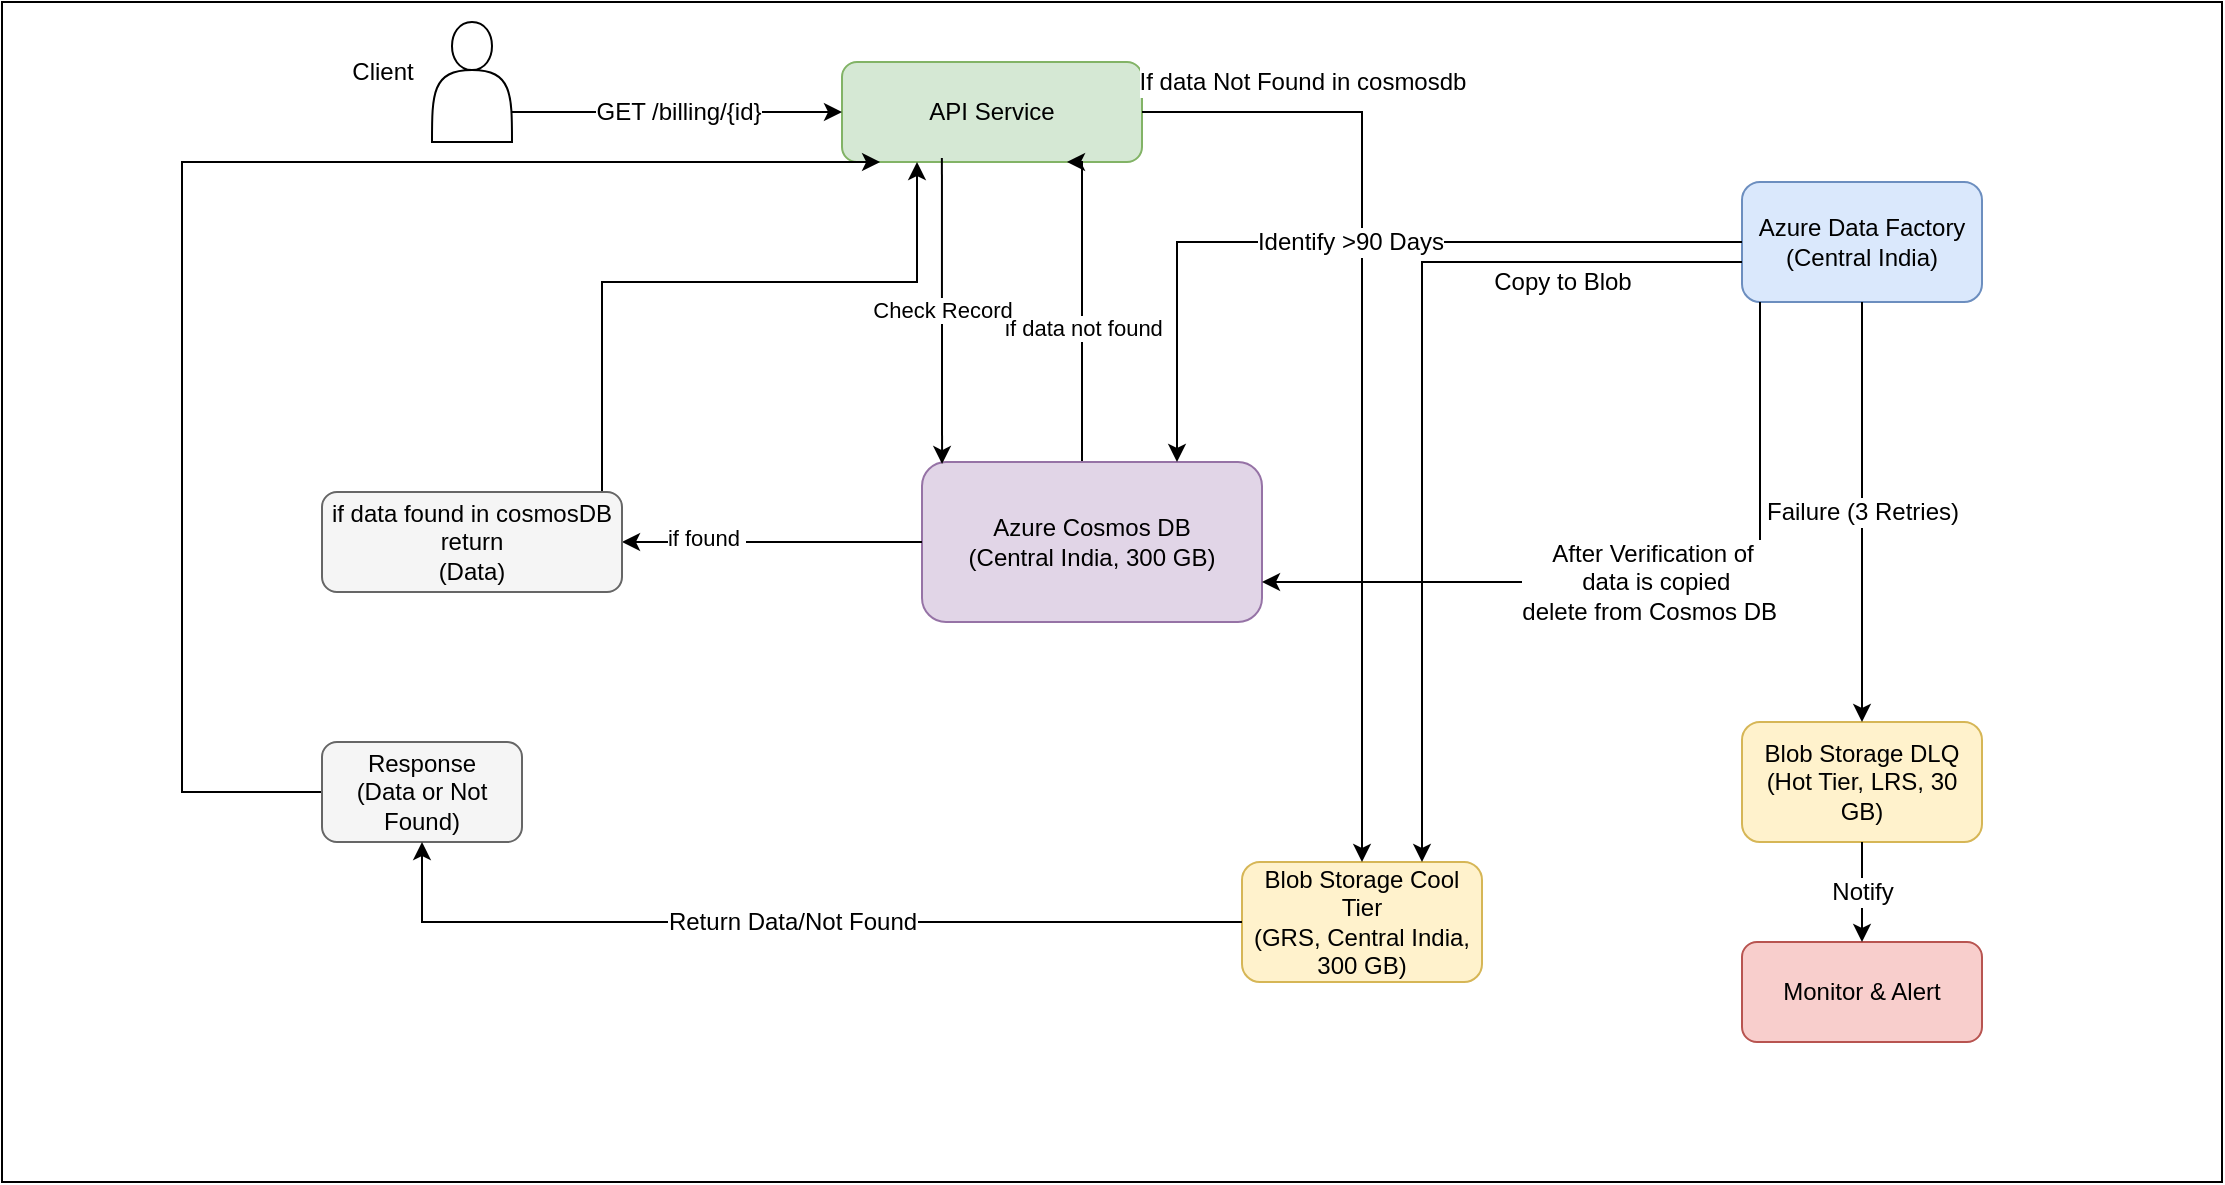 <mxfile version="28.0.4">
  <diagram name="Page-1" id="RNXtUKsF8gqhNPxxT9Bu">
    <mxGraphModel dx="1714" dy="474" grid="1" gridSize="10" guides="1" tooltips="1" connect="1" arrows="1" fold="1" page="1" pageScale="1" pageWidth="850" pageHeight="1100" math="0" shadow="0">
      <root>
        <mxCell id="0" />
        <mxCell id="1" parent="0" />
        <mxCell id="rwkFL9fGVZzZIBSq1Fqp-32" value="" style="rounded=0;whiteSpace=wrap;html=1;" vertex="1" parent="1">
          <mxGeometry x="-220" y="20" width="1110" height="590" as="geometry" />
        </mxCell>
        <mxCell id="rwkFL9fGVZzZIBSq1Fqp-2" value="API Service" style="rounded=1;whiteSpace=wrap;html=1;fillColor=#d5e8d4;strokeColor=#82b366;fontSize=12;" vertex="1" parent="1">
          <mxGeometry x="200" y="50" width="150" height="50" as="geometry" />
        </mxCell>
        <mxCell id="rwkFL9fGVZzZIBSq1Fqp-29" style="edgeStyle=orthogonalEdgeStyle;rounded=0;orthogonalLoop=1;jettySize=auto;html=1;exitX=0.5;exitY=0;exitDx=0;exitDy=0;entryX=0.75;entryY=1;entryDx=0;entryDy=0;" edge="1" parent="1" source="rwkFL9fGVZzZIBSq1Fqp-3" target="rwkFL9fGVZzZIBSq1Fqp-2">
          <mxGeometry relative="1" as="geometry">
            <Array as="points">
              <mxPoint x="320" y="250" />
            </Array>
          </mxGeometry>
        </mxCell>
        <mxCell id="rwkFL9fGVZzZIBSq1Fqp-30" value="if data not found&amp;nbsp;" style="edgeLabel;html=1;align=center;verticalAlign=middle;resizable=0;points=[];" vertex="1" connectable="0" parent="rwkFL9fGVZzZIBSq1Fqp-29">
          <mxGeometry x="-0.11" y="-2" relative="1" as="geometry">
            <mxPoint as="offset" />
          </mxGeometry>
        </mxCell>
        <mxCell id="rwkFL9fGVZzZIBSq1Fqp-3" value="Azure Cosmos DB&lt;br&gt;(Central India, 300 GB)" style="rounded=1;whiteSpace=wrap;html=1;fillColor=#e1d5e7;strokeColor=#9673a6;fontSize=12;" vertex="1" parent="1">
          <mxGeometry x="240" y="250" width="170" height="80" as="geometry" />
        </mxCell>
        <mxCell id="rwkFL9fGVZzZIBSq1Fqp-4" value="Blob Storage Cool Tier&lt;br&gt;(GRS, Central India, 300 GB)" style="rounded=1;whiteSpace=wrap;html=1;fillColor=#fff2cc;strokeColor=#d6b656;fontSize=12;" vertex="1" parent="1">
          <mxGeometry x="400" y="450" width="120" height="60" as="geometry" />
        </mxCell>
        <mxCell id="rwkFL9fGVZzZIBSq1Fqp-36" style="edgeStyle=orthogonalEdgeStyle;rounded=0;orthogonalLoop=1;jettySize=auto;html=1;entryX=0.127;entryY=1;entryDx=0;entryDy=0;entryPerimeter=0;" edge="1" parent="1" source="rwkFL9fGVZzZIBSq1Fqp-5" target="rwkFL9fGVZzZIBSq1Fqp-2">
          <mxGeometry relative="1" as="geometry">
            <Array as="points">
              <mxPoint x="-130" y="415" />
              <mxPoint x="-130" y="100" />
            </Array>
          </mxGeometry>
        </mxCell>
        <mxCell id="rwkFL9fGVZzZIBSq1Fqp-5" value="Response&lt;br&gt;(Data or Not Found)" style="rounded=1;whiteSpace=wrap;html=1;fillColor=#f5f5f5;strokeColor=#666666;fontSize=12;" vertex="1" parent="1">
          <mxGeometry x="-60" y="390" width="100" height="50" as="geometry" />
        </mxCell>
        <mxCell id="rwkFL9fGVZzZIBSq1Fqp-6" value="Azure Data Factory&lt;br&gt;(Central India)" style="rounded=1;whiteSpace=wrap;html=1;fillColor=#dae8fc;strokeColor=#6c8ebf;fontSize=12;" vertex="1" parent="1">
          <mxGeometry x="650" y="110" width="120" height="60" as="geometry" />
        </mxCell>
        <mxCell id="rwkFL9fGVZzZIBSq1Fqp-7" value="Blob Storage DLQ&lt;br&gt;(Hot Tier, LRS, 30 GB)" style="rounded=1;whiteSpace=wrap;html=1;fillColor=#fff2cc;strokeColor=#d6b656;fontSize=12;" vertex="1" parent="1">
          <mxGeometry x="650" y="380" width="120" height="60" as="geometry" />
        </mxCell>
        <mxCell id="rwkFL9fGVZzZIBSq1Fqp-8" value="Monitor &amp; Alert" style="rounded=1;whiteSpace=wrap;html=1;fillColor=#f8cecc;strokeColor=#b85450;fontSize=12;" vertex="1" parent="1">
          <mxGeometry x="650" y="490" width="120" height="50" as="geometry" />
        </mxCell>
        <mxCell id="rwkFL9fGVZzZIBSq1Fqp-9" value="GET /billing/{id}" style="edgeStyle=orthogonalEdgeStyle;rounded=0;html=1;jettySize=auto;orthogonalLoop=1;fontSize=12;exitX=1;exitY=0.75;exitDx=0;exitDy=0;" edge="1" parent="1" source="rwkFL9fGVZzZIBSq1Fqp-20" target="rwkFL9fGVZzZIBSq1Fqp-2">
          <mxGeometry relative="1" as="geometry">
            <mxPoint x="100" y="65" as="sourcePoint" />
          </mxGeometry>
        </mxCell>
        <mxCell id="rwkFL9fGVZzZIBSq1Fqp-10" value="Check Record" style="edgeStyle=orthogonalEdgeStyle;rounded=0;html=1;jettySize=auto;orthogonalLoop=1;font  Size=12;entryX=0.059;entryY=0.013;entryDx=0;entryDy=0;entryPerimeter=0;exitX=0.333;exitY=0.96;exitDx=0;exitDy=0;exitPerimeter=0;" edge="1" parent="1" source="rwkFL9fGVZzZIBSq1Fqp-2" target="rwkFL9fGVZzZIBSq1Fqp-3">
          <mxGeometry relative="1" as="geometry" />
        </mxCell>
        <mxCell id="rwkFL9fGVZzZIBSq1Fqp-11" value="If data Not Found in cosmosdb" style="edgeStyle=orthogonalEdgeStyle;rounded=0;html=1;jettySize=auto;orthogonalLoop=1;fontSize=12;" edge="1" parent="1" source="rwkFL9fGVZzZIBSq1Fqp-2" target="rwkFL9fGVZzZIBSq1Fqp-4">
          <mxGeometry x="-0.67" y="15" relative="1" as="geometry">
            <mxPoint as="offset" />
          </mxGeometry>
        </mxCell>
        <mxCell id="rwkFL9fGVZzZIBSq1Fqp-12" value="Return Data/Not Found" style="edgeStyle=orthogonalEdgeStyle;rounded=0;html=1;jettySize=auto;orthogonalLoop=1;fontSize=12;" edge="1" parent="1" source="rwkFL9fGVZzZIBSq1Fqp-4" target="rwkFL9fGVZzZIBSq1Fqp-5">
          <mxGeometry relative="1" as="geometry" />
        </mxCell>
        <mxCell id="rwkFL9fGVZzZIBSq1Fqp-13" value="" style="edgeStyle=orthogonalEdgeStyle;rounded=0;html=1;jettySize=auto;orthogonalLoop=1;fontSize=12;entryX=1;entryY=0.5;entryDx=0;entryDy=0;" edge="1" parent="1" source="rwkFL9fGVZzZIBSq1Fqp-3" target="rwkFL9fGVZzZIBSq1Fqp-26">
          <mxGeometry x="0.24" y="80" relative="1" as="geometry">
            <mxPoint x="180" y="200" as="targetPoint" />
            <mxPoint as="offset" />
          </mxGeometry>
        </mxCell>
        <mxCell id="rwkFL9fGVZzZIBSq1Fqp-27" value="if found&amp;nbsp;" style="edgeLabel;html=1;align=center;verticalAlign=middle;resizable=0;points=[];" vertex="1" connectable="0" parent="rwkFL9fGVZzZIBSq1Fqp-13">
          <mxGeometry x="0.437" y="-2" relative="1" as="geometry">
            <mxPoint as="offset" />
          </mxGeometry>
        </mxCell>
        <mxCell id="rwkFL9fGVZzZIBSq1Fqp-14" value="Identify &gt;90 Days" style="edgeStyle=orthogonalEdgeStyle;rounded=0;html=1;jettySize=auto;orthogonalLoop=1;fontSize=12;entryX=0.75;entryY=0;entryDx=0;entryDy=0;" edge="1" parent="1" source="rwkFL9fGVZzZIBSq1Fqp-6" target="rwkFL9fGVZzZIBSq1Fqp-3">
          <mxGeometry relative="1" as="geometry" />
        </mxCell>
        <mxCell id="rwkFL9fGVZzZIBSq1Fqp-15" value="Copy to Blob" style="edgeStyle=orthogonalEdgeStyle;rounded=0;html=1;jettySize=auto;orthogonalLoop=1;fontSize=12;entryX=0.75;entryY=0;entryDx=0;entryDy=0;" edge="1" parent="1" source="rwkFL9fGVZzZIBSq1Fqp-6" target="rwkFL9fGVZzZIBSq1Fqp-4">
          <mxGeometry x="-0.609" y="10" relative="1" as="geometry">
            <Array as="points">
              <mxPoint x="490" y="150" />
            </Array>
            <mxPoint as="offset" />
          </mxGeometry>
        </mxCell>
        <mxCell id="rwkFL9fGVZzZIBSq1Fqp-16" value="After Verification of&lt;br&gt;&amp;nbsp;data is copied &lt;br&gt;delete from Cosmos DB&amp;nbsp;" style="edgeStyle=orthogonalEdgeStyle;rounded=0;html=1;jettySize=auto;orthogonalLoop=1;fontSize=12;exitX=0.075;exitY=1;exitDx=0;exitDy=0;exitPerimeter=0;entryX=1;entryY=0.75;entryDx=0;entryDy=0;" edge="1" parent="1" source="rwkFL9fGVZzZIBSq1Fqp-6" target="rwkFL9fGVZzZIBSq1Fqp-3">
          <mxGeometry relative="1" as="geometry">
            <mxPoint x="620" y="200" as="sourcePoint" />
            <mxPoint x="509" y="446" as="targetPoint" />
          </mxGeometry>
        </mxCell>
        <mxCell id="rwkFL9fGVZzZIBSq1Fqp-17" value="Failure (3 Retries)" style="edgeStyle=orthogonalEdgeStyle;rounded=0;html=1;jettySize=auto;orthogonalLoop=1;fontSize=12;" edge="1" parent="1" source="rwkFL9fGVZzZIBSq1Fqp-6" target="rwkFL9fGVZzZIBSq1Fqp-7">
          <mxGeometry relative="1" as="geometry" />
        </mxCell>
        <mxCell id="rwkFL9fGVZzZIBSq1Fqp-18" value="Notify" style="edgeStyle=orthogonalEdgeStyle;rounded=0;html=1;jettySize=auto;orthogonalLoop=1;fontSize=12;" edge="1" parent="1" source="rwkFL9fGVZzZIBSq1Fqp-7" target="rwkFL9fGVZzZIBSq1Fqp-8">
          <mxGeometry relative="1" as="geometry" />
        </mxCell>
        <mxCell id="rwkFL9fGVZzZIBSq1Fqp-20" value="" style="shape=actor;whiteSpace=wrap;html=1;" vertex="1" parent="1">
          <mxGeometry x="-5" y="30" width="40" height="60" as="geometry" />
        </mxCell>
        <mxCell id="rwkFL9fGVZzZIBSq1Fqp-24" value="Client" style="text;html=1;align=center;verticalAlign=middle;resizable=0;points=[];autosize=1;strokeColor=none;fillColor=none;" vertex="1" parent="1">
          <mxGeometry x="-55" y="40" width="50" height="30" as="geometry" />
        </mxCell>
        <mxCell id="rwkFL9fGVZzZIBSq1Fqp-35" style="edgeStyle=orthogonalEdgeStyle;rounded=0;orthogonalLoop=1;jettySize=auto;html=1;entryX=0.25;entryY=1;entryDx=0;entryDy=0;" edge="1" parent="1" source="rwkFL9fGVZzZIBSq1Fqp-26" target="rwkFL9fGVZzZIBSq1Fqp-2">
          <mxGeometry relative="1" as="geometry">
            <Array as="points">
              <mxPoint x="80" y="160" />
              <mxPoint x="238" y="160" />
            </Array>
          </mxGeometry>
        </mxCell>
        <mxCell id="rwkFL9fGVZzZIBSq1Fqp-26" value="if data found in cosmosDB&lt;br&gt;return&lt;br&gt;(Data)" style="rounded=1;whiteSpace=wrap;html=1;fillColor=#f5f5f5;strokeColor=#666666;fontSize=12;" vertex="1" parent="1">
          <mxGeometry x="-60" y="265" width="150" height="50" as="geometry" />
        </mxCell>
      </root>
    </mxGraphModel>
  </diagram>
</mxfile>
